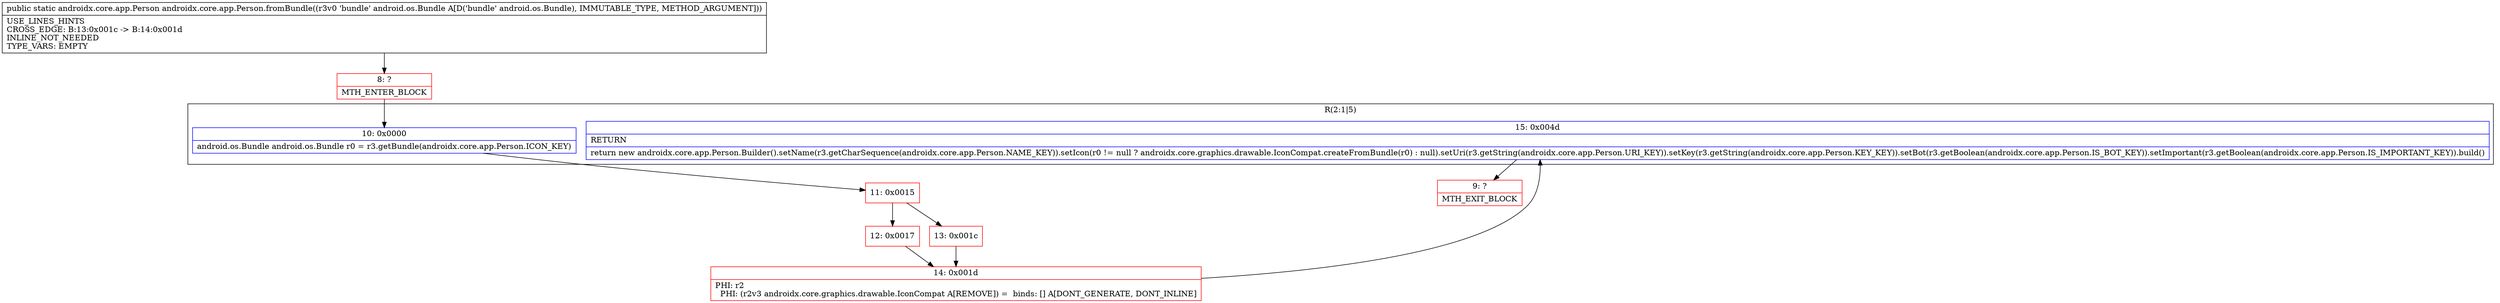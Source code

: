 digraph "CFG forandroidx.core.app.Person.fromBundle(Landroid\/os\/Bundle;)Landroidx\/core\/app\/Person;" {
subgraph cluster_Region_1681188599 {
label = "R(2:1|5)";
node [shape=record,color=blue];
Node_10 [shape=record,label="{10\:\ 0x0000|android.os.Bundle android.os.Bundle r0 = r3.getBundle(androidx.core.app.Person.ICON_KEY)\l}"];
Node_15 [shape=record,label="{15\:\ 0x004d|RETURN\l|return new androidx.core.app.Person.Builder().setName(r3.getCharSequence(androidx.core.app.Person.NAME_KEY)).setIcon(r0 != null ? androidx.core.graphics.drawable.IconCompat.createFromBundle(r0) : null).setUri(r3.getString(androidx.core.app.Person.URI_KEY)).setKey(r3.getString(androidx.core.app.Person.KEY_KEY)).setBot(r3.getBoolean(androidx.core.app.Person.IS_BOT_KEY)).setImportant(r3.getBoolean(androidx.core.app.Person.IS_IMPORTANT_KEY)).build()\l}"];
}
Node_8 [shape=record,color=red,label="{8\:\ ?|MTH_ENTER_BLOCK\l}"];
Node_11 [shape=record,color=red,label="{11\:\ 0x0015}"];
Node_12 [shape=record,color=red,label="{12\:\ 0x0017}"];
Node_14 [shape=record,color=red,label="{14\:\ 0x001d|PHI: r2 \l  PHI: (r2v3 androidx.core.graphics.drawable.IconCompat A[REMOVE]) =  binds: [] A[DONT_GENERATE, DONT_INLINE]\l}"];
Node_9 [shape=record,color=red,label="{9\:\ ?|MTH_EXIT_BLOCK\l}"];
Node_13 [shape=record,color=red,label="{13\:\ 0x001c}"];
MethodNode[shape=record,label="{public static androidx.core.app.Person androidx.core.app.Person.fromBundle((r3v0 'bundle' android.os.Bundle A[D('bundle' android.os.Bundle), IMMUTABLE_TYPE, METHOD_ARGUMENT]))  | USE_LINES_HINTS\lCROSS_EDGE: B:13:0x001c \-\> B:14:0x001d\lINLINE_NOT_NEEDED\lTYPE_VARS: EMPTY\l}"];
MethodNode -> Node_8;Node_10 -> Node_11;
Node_15 -> Node_9;
Node_8 -> Node_10;
Node_11 -> Node_12;
Node_11 -> Node_13;
Node_12 -> Node_14;
Node_14 -> Node_15;
Node_13 -> Node_14;
}

